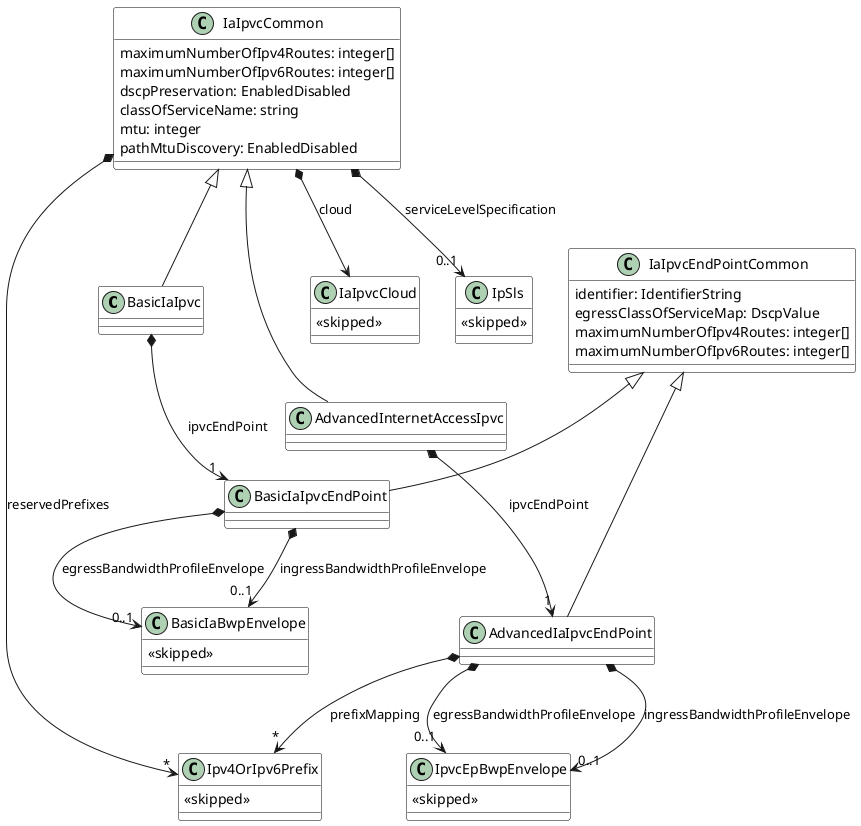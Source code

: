 @startuml

skinparam {
    ClassBackgroundColor White
    ClassBorderColor Black
}


class BasicIaIpvc {

}
IaIpvcCommon <|-- BasicIaIpvc

BasicIaIpvc *-->"1" BasicIaIpvcEndPoint : ipvcEndPoint


class BasicIaIpvcEndPoint {

}
IaIpvcEndPointCommon <|-- BasicIaIpvcEndPoint

BasicIaIpvcEndPoint *-->"0..1"  BasicIaBwpEnvelope : egressBandwidthProfileEnvelope
BasicIaIpvcEndPoint *-->"0..1" BasicIaBwpEnvelope : ingressBandwidthProfileEnvelope

class AdvancedIaIpvcEndPoint {

}
IaIpvcEndPointCommon <|-- AdvancedIaIpvcEndPoint
BasicIaIpvcEndPoint <|-d[hidden]- AdvancedIaIpvcEndPoint
AdvancedIaIpvcEndPoint *-->"*" Ipv4OrIpv6Prefix : prefixMapping
AdvancedIaIpvcEndPoint *-->"0..1"  IpvcEpBwpEnvelope : egressBandwidthProfileEnvelope
AdvancedIaIpvcEndPoint *-->"0..1" IpvcEpBwpEnvelope : ingressBandwidthProfileEnvelope

class AdvancedInternetAccessIpvc {

}
IaIpvcCommon <|-- AdvancedInternetAccessIpvc

AdvancedInternetAccessIpvc *-->"1" AdvancedIaIpvcEndPoint : ipvcEndPoint

class IaIpvcCommon {

    maximumNumberOfIpv4Routes: integer[]
    maximumNumberOfIpv6Routes: integer[]
    dscpPreservation: EnabledDisabled
    classOfServiceName: string
    mtu: integer
    pathMtuDiscovery: EnabledDisabled
}

IaIpvcCommon *--> IaIpvcCloud : cloud
IaIpvcCommon *-->"0..1" IpSls : serviceLevelSpecification
IaIpvcCommon *-->"*" Ipv4OrIpv6Prefix : reservedPrefixes

class IaIpvcCloud {
  <<skipped>>
}

class IaIpvcEndPointCommon {
    identifier: IdentifierString
    egressClassOfServiceMap: DscpValue
    maximumNumberOfIpv4Routes: integer[]
    maximumNumberOfIpv6Routes: integer[]
}


class BasicIaBwpEnvelope {
<<skipped>>
}
class IpvcEpBwpEnvelope {
<<skipped>>
}



class IpSls {
  <<skipped>>
}
class Ipv4OrIpv6Prefix {
  <<skipped>>
}


@enduml